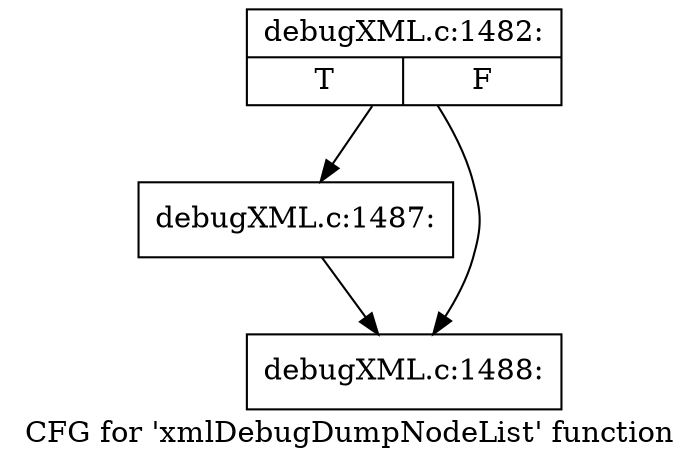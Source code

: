 digraph "CFG for 'xmlDebugDumpNodeList' function" {
	label="CFG for 'xmlDebugDumpNodeList' function";

	Node0x4949b10 [shape=record,label="{debugXML.c:1482:|{<s0>T|<s1>F}}"];
	Node0x4949b10 -> Node0x4928440;
	Node0x4949b10 -> Node0x4928490;
	Node0x4928440 [shape=record,label="{debugXML.c:1487:}"];
	Node0x4928440 -> Node0x4928490;
	Node0x4928490 [shape=record,label="{debugXML.c:1488:}"];
}
